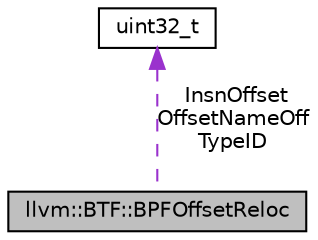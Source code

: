 digraph "llvm::BTF::BPFOffsetReloc"
{
 // LATEX_PDF_SIZE
  bgcolor="transparent";
  edge [fontname="Helvetica",fontsize="10",labelfontname="Helvetica",labelfontsize="10"];
  node [fontname="Helvetica",fontsize="10",shape="box"];
  Node1 [label="llvm::BTF::BPFOffsetReloc",height=0.2,width=0.4,color="black", fillcolor="grey75", style="filled", fontcolor="black",tooltip="Specifying one offset relocation."];
  Node2 -> Node1 [dir="back",color="darkorchid3",fontsize="10",style="dashed",label=" InsnOffset\nOffsetNameOff\nTypeID" ,fontname="Helvetica"];
  Node2 [label="uint32_t",height=0.2,width=0.4,color="black",URL="$classuint32__t.html",tooltip=" "];
}
